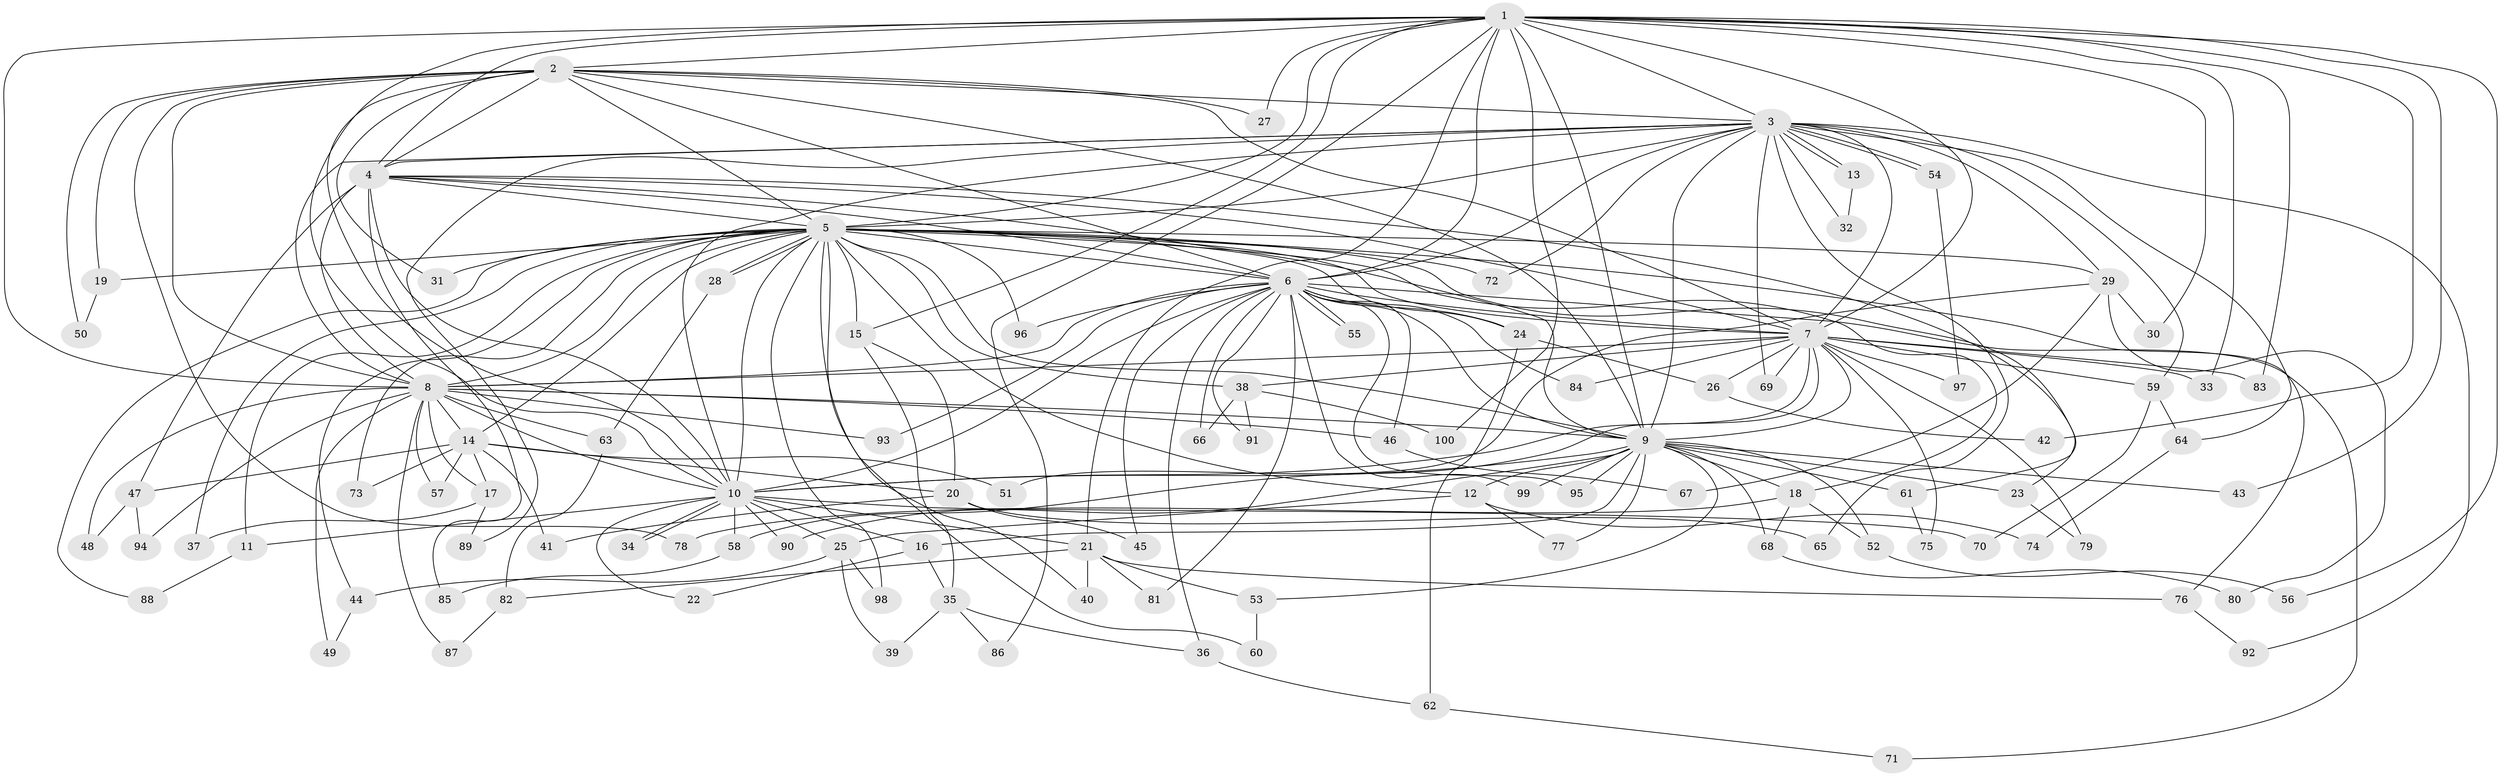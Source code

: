 // Generated by graph-tools (version 1.1) at 2025/14/03/09/25 04:14:02]
// undirected, 100 vertices, 225 edges
graph export_dot {
graph [start="1"]
  node [color=gray90,style=filled];
  1;
  2;
  3;
  4;
  5;
  6;
  7;
  8;
  9;
  10;
  11;
  12;
  13;
  14;
  15;
  16;
  17;
  18;
  19;
  20;
  21;
  22;
  23;
  24;
  25;
  26;
  27;
  28;
  29;
  30;
  31;
  32;
  33;
  34;
  35;
  36;
  37;
  38;
  39;
  40;
  41;
  42;
  43;
  44;
  45;
  46;
  47;
  48;
  49;
  50;
  51;
  52;
  53;
  54;
  55;
  56;
  57;
  58;
  59;
  60;
  61;
  62;
  63;
  64;
  65;
  66;
  67;
  68;
  69;
  70;
  71;
  72;
  73;
  74;
  75;
  76;
  77;
  78;
  79;
  80;
  81;
  82;
  83;
  84;
  85;
  86;
  87;
  88;
  89;
  90;
  91;
  92;
  93;
  94;
  95;
  96;
  97;
  98;
  99;
  100;
  1 -- 2;
  1 -- 3;
  1 -- 4;
  1 -- 5;
  1 -- 6;
  1 -- 7;
  1 -- 8;
  1 -- 9;
  1 -- 10;
  1 -- 15;
  1 -- 21;
  1 -- 27;
  1 -- 30;
  1 -- 33;
  1 -- 42;
  1 -- 43;
  1 -- 56;
  1 -- 83;
  1 -- 86;
  1 -- 100;
  2 -- 3;
  2 -- 4;
  2 -- 5;
  2 -- 6;
  2 -- 7;
  2 -- 8;
  2 -- 9;
  2 -- 10;
  2 -- 19;
  2 -- 27;
  2 -- 31;
  2 -- 50;
  2 -- 78;
  3 -- 4;
  3 -- 5;
  3 -- 6;
  3 -- 7;
  3 -- 8;
  3 -- 9;
  3 -- 10;
  3 -- 13;
  3 -- 13;
  3 -- 29;
  3 -- 32;
  3 -- 54;
  3 -- 54;
  3 -- 59;
  3 -- 64;
  3 -- 65;
  3 -- 69;
  3 -- 72;
  3 -- 89;
  3 -- 92;
  4 -- 5;
  4 -- 6;
  4 -- 7;
  4 -- 8;
  4 -- 9;
  4 -- 10;
  4 -- 47;
  4 -- 61;
  4 -- 85;
  5 -- 6;
  5 -- 7;
  5 -- 8;
  5 -- 9;
  5 -- 10;
  5 -- 11;
  5 -- 12;
  5 -- 14;
  5 -- 15;
  5 -- 18;
  5 -- 19;
  5 -- 23;
  5 -- 24;
  5 -- 28;
  5 -- 28;
  5 -- 29;
  5 -- 31;
  5 -- 37;
  5 -- 38;
  5 -- 40;
  5 -- 44;
  5 -- 60;
  5 -- 72;
  5 -- 73;
  5 -- 76;
  5 -- 88;
  5 -- 96;
  5 -- 98;
  6 -- 7;
  6 -- 8;
  6 -- 9;
  6 -- 10;
  6 -- 24;
  6 -- 36;
  6 -- 45;
  6 -- 46;
  6 -- 55;
  6 -- 55;
  6 -- 66;
  6 -- 71;
  6 -- 81;
  6 -- 84;
  6 -- 91;
  6 -- 93;
  6 -- 95;
  6 -- 96;
  6 -- 99;
  7 -- 8;
  7 -- 9;
  7 -- 10;
  7 -- 26;
  7 -- 33;
  7 -- 38;
  7 -- 58;
  7 -- 59;
  7 -- 69;
  7 -- 75;
  7 -- 79;
  7 -- 83;
  7 -- 84;
  7 -- 97;
  8 -- 9;
  8 -- 10;
  8 -- 14;
  8 -- 17;
  8 -- 46;
  8 -- 48;
  8 -- 49;
  8 -- 57;
  8 -- 63;
  8 -- 87;
  8 -- 93;
  8 -- 94;
  9 -- 10;
  9 -- 12;
  9 -- 16;
  9 -- 18;
  9 -- 23;
  9 -- 43;
  9 -- 52;
  9 -- 53;
  9 -- 61;
  9 -- 68;
  9 -- 77;
  9 -- 90;
  9 -- 95;
  9 -- 99;
  10 -- 11;
  10 -- 16;
  10 -- 21;
  10 -- 22;
  10 -- 25;
  10 -- 34;
  10 -- 34;
  10 -- 58;
  10 -- 70;
  10 -- 90;
  11 -- 88;
  12 -- 25;
  12 -- 74;
  12 -- 77;
  13 -- 32;
  14 -- 17;
  14 -- 20;
  14 -- 41;
  14 -- 47;
  14 -- 51;
  14 -- 57;
  14 -- 73;
  15 -- 20;
  15 -- 35;
  16 -- 22;
  16 -- 35;
  17 -- 37;
  17 -- 89;
  18 -- 52;
  18 -- 68;
  18 -- 78;
  19 -- 50;
  20 -- 41;
  20 -- 45;
  20 -- 65;
  21 -- 40;
  21 -- 53;
  21 -- 76;
  21 -- 81;
  21 -- 82;
  23 -- 79;
  24 -- 26;
  24 -- 62;
  25 -- 39;
  25 -- 44;
  25 -- 98;
  26 -- 42;
  28 -- 63;
  29 -- 30;
  29 -- 51;
  29 -- 67;
  29 -- 80;
  35 -- 36;
  35 -- 39;
  35 -- 86;
  36 -- 62;
  38 -- 66;
  38 -- 91;
  38 -- 100;
  44 -- 49;
  46 -- 67;
  47 -- 48;
  47 -- 94;
  52 -- 56;
  53 -- 60;
  54 -- 97;
  58 -- 85;
  59 -- 64;
  59 -- 70;
  61 -- 75;
  62 -- 71;
  63 -- 82;
  64 -- 74;
  68 -- 80;
  76 -- 92;
  82 -- 87;
}
